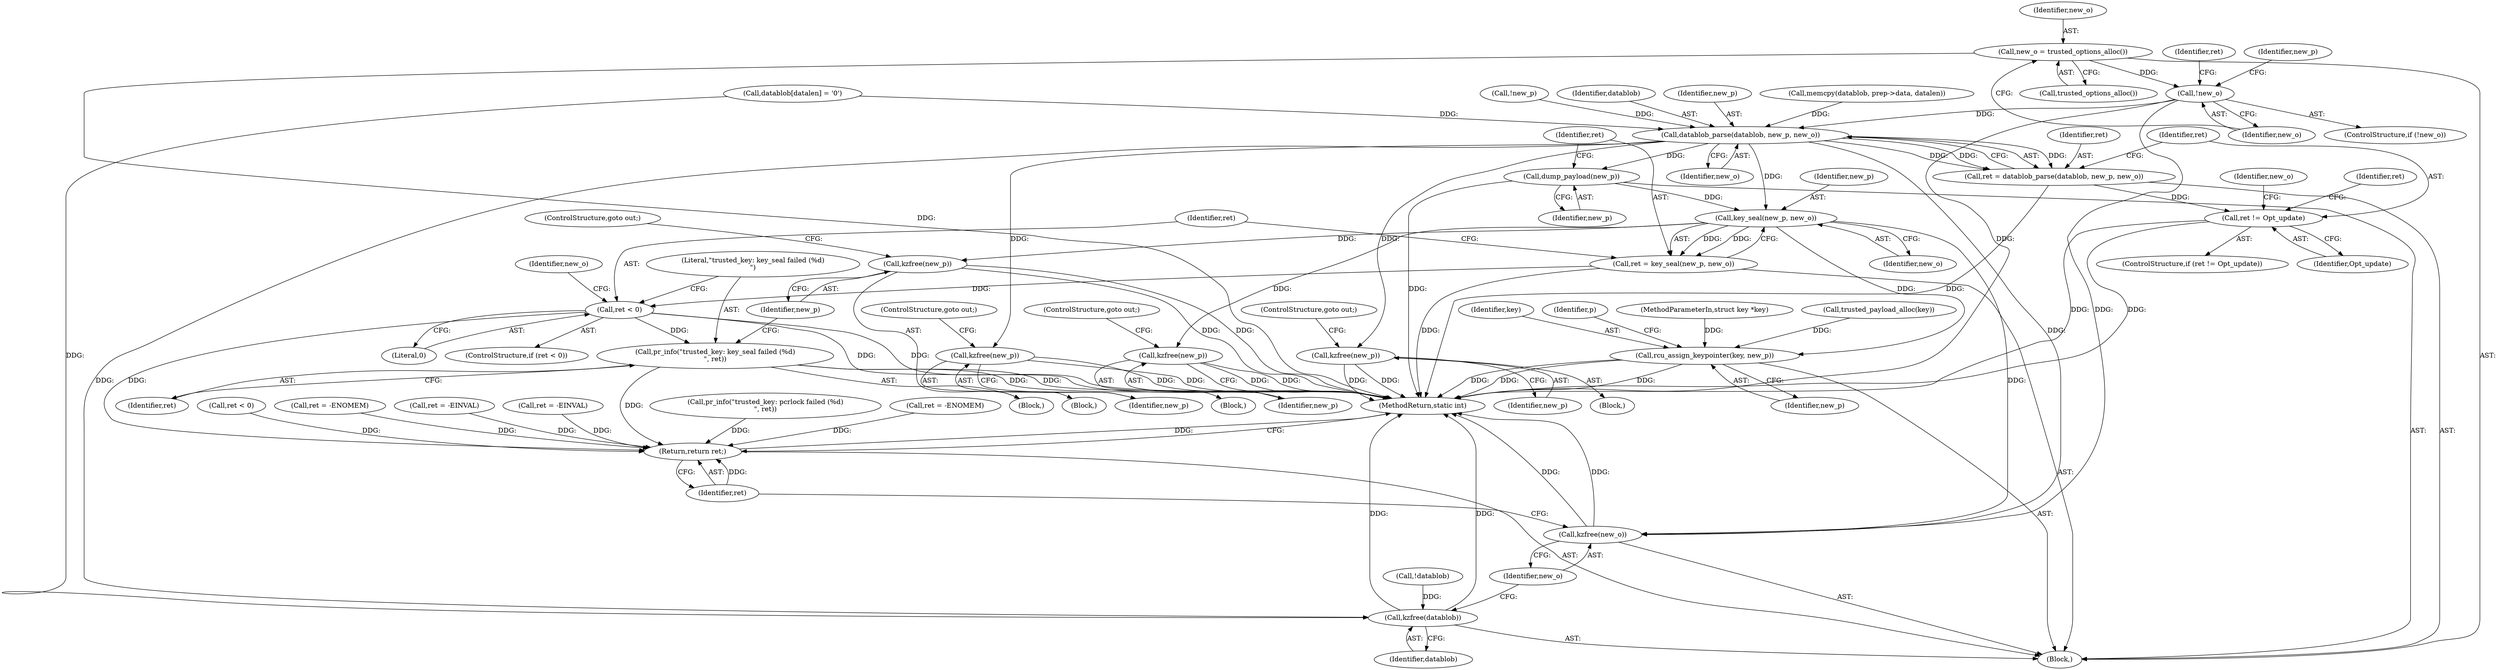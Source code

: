 digraph "0_linux_363b02dab09b3226f3bd1420dad9c72b79a42a76_16@pointer" {
"1000171" [label="(Call,new_o = trusted_options_alloc())"];
"1000175" [label="(Call,!new_o)"];
"1000209" [label="(Call,datablob_parse(datablob, new_p, new_o))"];
"1000207" [label="(Call,ret = datablob_parse(datablob, new_p, new_o))"];
"1000214" [label="(Call,ret != Opt_update)"];
"1000222" [label="(Call,kzfree(new_p))"];
"1000235" [label="(Call,kzfree(new_p))"];
"1000264" [label="(Call,dump_payload(new_p))"];
"1000268" [label="(Call,key_seal(new_p, new_o))"];
"1000266" [label="(Call,ret = key_seal(new_p, new_o))"];
"1000272" [label="(Call,ret < 0)"];
"1000276" [label="(Call,pr_info(\"trusted_key: key_seal failed (%d)\n\", ret))"];
"1000318" [label="(Return,return ret;)"];
"1000279" [label="(Call,kzfree(new_p))"];
"1000301" [label="(Call,kzfree(new_p))"];
"1000304" [label="(Call,rcu_assign_keypointer(key, new_p))"];
"1000316" [label="(Call,kzfree(new_o))"];
"1000314" [label="(Call,kzfree(datablob))"];
"1000306" [label="(Identifier,new_p)"];
"1000301" [label="(Call,kzfree(new_p))"];
"1000223" [label="(Identifier,new_p)"];
"1000208" [label="(Identifier,ret)"];
"1000104" [label="(Block,)"];
"1000318" [label="(Return,return ret;)"];
"1000228" [label="(Identifier,new_o)"];
"1000236" [label="(Identifier,new_p)"];
"1000185" [label="(Call,trusted_payload_alloc(key))"];
"1000211" [label="(Identifier,new_p)"];
"1000230" [label="(Block,)"];
"1000277" [label="(Literal,\"trusted_key: key_seal failed (%d)\n\")"];
"1000179" [label="(Identifier,ret)"];
"1000207" [label="(Call,ret = datablob_parse(datablob, new_p, new_o))"];
"1000216" [label="(Identifier,Opt_update)"];
"1000276" [label="(Call,pr_info(\"trusted_key: key_seal failed (%d)\n\", ret))"];
"1000294" [label="(Call,ret < 0)"];
"1000172" [label="(Identifier,new_o)"];
"1000281" [label="(ControlStructure,goto out;)"];
"1000303" [label="(ControlStructure,goto out;)"];
"1000305" [label="(Identifier,key)"];
"1000317" [label="(Identifier,new_o)"];
"1000319" [label="(Identifier,ret)"];
"1000178" [label="(Call,ret = -ENOMEM)"];
"1000231" [label="(Call,ret = -EINVAL)"];
"1000270" [label="(Identifier,new_o)"];
"1000274" [label="(Literal,0)"];
"1000218" [label="(Call,ret = -EINVAL)"];
"1000268" [label="(Call,key_seal(new_p, new_o))"];
"1000298" [label="(Call,pr_info(\"trusted_key: pcrlock failed (%d)\n\", ret))"];
"1000265" [label="(Identifier,new_p)"];
"1000310" [label="(Identifier,p)"];
"1000196" [label="(Call,memcpy(datablob, prep->data, datalen))"];
"1000171" [label="(Call,new_o = trusted_options_alloc())"];
"1000202" [label="(Call,datablob[datalen] = '\0')"];
"1000314" [label="(Call,kzfree(datablob))"];
"1000235" [label="(Call,kzfree(new_p))"];
"1000219" [label="(Identifier,ret)"];
"1000175" [label="(Call,!new_o)"];
"1000266" [label="(Call,ret = key_seal(new_p, new_o))"];
"1000215" [label="(Identifier,ret)"];
"1000176" [label="(Identifier,new_o)"];
"1000271" [label="(ControlStructure,if (ret < 0))"];
"1000304" [label="(Call,rcu_assign_keypointer(key, new_p))"];
"1000209" [label="(Call,datablob_parse(datablob, new_p, new_o))"];
"1000284" [label="(Identifier,new_o)"];
"1000280" [label="(Identifier,new_p)"];
"1000214" [label="(Call,ret != Opt_update)"];
"1000102" [label="(MethodParameterIn,struct key *key)"];
"1000174" [label="(ControlStructure,if (!new_o))"];
"1000212" [label="(Identifier,new_o)"];
"1000269" [label="(Identifier,new_p)"];
"1000188" [label="(Call,!new_p)"];
"1000273" [label="(Identifier,ret)"];
"1000210" [label="(Identifier,datablob)"];
"1000237" [label="(ControlStructure,goto out;)"];
"1000184" [label="(Identifier,new_p)"];
"1000264" [label="(Call,dump_payload(new_p))"];
"1000315" [label="(Identifier,datablob)"];
"1000267" [label="(Identifier,ret)"];
"1000275" [label="(Block,)"];
"1000213" [label="(ControlStructure,if (ret != Opt_update))"];
"1000217" [label="(Block,)"];
"1000224" [label="(ControlStructure,goto out;)"];
"1000320" [label="(MethodReturn,static int)"];
"1000302" [label="(Identifier,new_p)"];
"1000166" [label="(Call,!datablob)"];
"1000297" [label="(Block,)"];
"1000272" [label="(Call,ret < 0)"];
"1000316" [label="(Call,kzfree(new_o))"];
"1000191" [label="(Call,ret = -ENOMEM)"];
"1000173" [label="(Call,trusted_options_alloc())"];
"1000222" [label="(Call,kzfree(new_p))"];
"1000278" [label="(Identifier,ret)"];
"1000279" [label="(Call,kzfree(new_p))"];
"1000171" -> "1000104"  [label="AST: "];
"1000171" -> "1000173"  [label="CFG: "];
"1000172" -> "1000171"  [label="AST: "];
"1000173" -> "1000171"  [label="AST: "];
"1000176" -> "1000171"  [label="CFG: "];
"1000171" -> "1000320"  [label="DDG: "];
"1000171" -> "1000175"  [label="DDG: "];
"1000175" -> "1000174"  [label="AST: "];
"1000175" -> "1000176"  [label="CFG: "];
"1000176" -> "1000175"  [label="AST: "];
"1000179" -> "1000175"  [label="CFG: "];
"1000184" -> "1000175"  [label="CFG: "];
"1000175" -> "1000320"  [label="DDG: "];
"1000175" -> "1000209"  [label="DDG: "];
"1000175" -> "1000316"  [label="DDG: "];
"1000209" -> "1000207"  [label="AST: "];
"1000209" -> "1000212"  [label="CFG: "];
"1000210" -> "1000209"  [label="AST: "];
"1000211" -> "1000209"  [label="AST: "];
"1000212" -> "1000209"  [label="AST: "];
"1000207" -> "1000209"  [label="CFG: "];
"1000209" -> "1000207"  [label="DDG: "];
"1000209" -> "1000207"  [label="DDG: "];
"1000209" -> "1000207"  [label="DDG: "];
"1000202" -> "1000209"  [label="DDG: "];
"1000196" -> "1000209"  [label="DDG: "];
"1000188" -> "1000209"  [label="DDG: "];
"1000209" -> "1000222"  [label="DDG: "];
"1000209" -> "1000235"  [label="DDG: "];
"1000209" -> "1000264"  [label="DDG: "];
"1000209" -> "1000268"  [label="DDG: "];
"1000209" -> "1000314"  [label="DDG: "];
"1000209" -> "1000316"  [label="DDG: "];
"1000207" -> "1000104"  [label="AST: "];
"1000208" -> "1000207"  [label="AST: "];
"1000215" -> "1000207"  [label="CFG: "];
"1000207" -> "1000320"  [label="DDG: "];
"1000207" -> "1000214"  [label="DDG: "];
"1000214" -> "1000213"  [label="AST: "];
"1000214" -> "1000216"  [label="CFG: "];
"1000215" -> "1000214"  [label="AST: "];
"1000216" -> "1000214"  [label="AST: "];
"1000219" -> "1000214"  [label="CFG: "];
"1000228" -> "1000214"  [label="CFG: "];
"1000214" -> "1000320"  [label="DDG: "];
"1000214" -> "1000320"  [label="DDG: "];
"1000222" -> "1000217"  [label="AST: "];
"1000222" -> "1000223"  [label="CFG: "];
"1000223" -> "1000222"  [label="AST: "];
"1000224" -> "1000222"  [label="CFG: "];
"1000222" -> "1000320"  [label="DDG: "];
"1000222" -> "1000320"  [label="DDG: "];
"1000235" -> "1000230"  [label="AST: "];
"1000235" -> "1000236"  [label="CFG: "];
"1000236" -> "1000235"  [label="AST: "];
"1000237" -> "1000235"  [label="CFG: "];
"1000235" -> "1000320"  [label="DDG: "];
"1000235" -> "1000320"  [label="DDG: "];
"1000264" -> "1000104"  [label="AST: "];
"1000264" -> "1000265"  [label="CFG: "];
"1000265" -> "1000264"  [label="AST: "];
"1000267" -> "1000264"  [label="CFG: "];
"1000264" -> "1000320"  [label="DDG: "];
"1000264" -> "1000268"  [label="DDG: "];
"1000268" -> "1000266"  [label="AST: "];
"1000268" -> "1000270"  [label="CFG: "];
"1000269" -> "1000268"  [label="AST: "];
"1000270" -> "1000268"  [label="AST: "];
"1000266" -> "1000268"  [label="CFG: "];
"1000268" -> "1000266"  [label="DDG: "];
"1000268" -> "1000266"  [label="DDG: "];
"1000268" -> "1000279"  [label="DDG: "];
"1000268" -> "1000301"  [label="DDG: "];
"1000268" -> "1000304"  [label="DDG: "];
"1000268" -> "1000316"  [label="DDG: "];
"1000266" -> "1000104"  [label="AST: "];
"1000267" -> "1000266"  [label="AST: "];
"1000273" -> "1000266"  [label="CFG: "];
"1000266" -> "1000320"  [label="DDG: "];
"1000266" -> "1000272"  [label="DDG: "];
"1000272" -> "1000271"  [label="AST: "];
"1000272" -> "1000274"  [label="CFG: "];
"1000273" -> "1000272"  [label="AST: "];
"1000274" -> "1000272"  [label="AST: "];
"1000277" -> "1000272"  [label="CFG: "];
"1000284" -> "1000272"  [label="CFG: "];
"1000272" -> "1000320"  [label="DDG: "];
"1000272" -> "1000320"  [label="DDG: "];
"1000272" -> "1000276"  [label="DDG: "];
"1000272" -> "1000318"  [label="DDG: "];
"1000276" -> "1000275"  [label="AST: "];
"1000276" -> "1000278"  [label="CFG: "];
"1000277" -> "1000276"  [label="AST: "];
"1000278" -> "1000276"  [label="AST: "];
"1000280" -> "1000276"  [label="CFG: "];
"1000276" -> "1000320"  [label="DDG: "];
"1000276" -> "1000320"  [label="DDG: "];
"1000276" -> "1000318"  [label="DDG: "];
"1000318" -> "1000104"  [label="AST: "];
"1000318" -> "1000319"  [label="CFG: "];
"1000319" -> "1000318"  [label="AST: "];
"1000320" -> "1000318"  [label="CFG: "];
"1000318" -> "1000320"  [label="DDG: "];
"1000319" -> "1000318"  [label="DDG: "];
"1000178" -> "1000318"  [label="DDG: "];
"1000218" -> "1000318"  [label="DDG: "];
"1000298" -> "1000318"  [label="DDG: "];
"1000191" -> "1000318"  [label="DDG: "];
"1000294" -> "1000318"  [label="DDG: "];
"1000231" -> "1000318"  [label="DDG: "];
"1000279" -> "1000275"  [label="AST: "];
"1000279" -> "1000280"  [label="CFG: "];
"1000280" -> "1000279"  [label="AST: "];
"1000281" -> "1000279"  [label="CFG: "];
"1000279" -> "1000320"  [label="DDG: "];
"1000279" -> "1000320"  [label="DDG: "];
"1000301" -> "1000297"  [label="AST: "];
"1000301" -> "1000302"  [label="CFG: "];
"1000302" -> "1000301"  [label="AST: "];
"1000303" -> "1000301"  [label="CFG: "];
"1000301" -> "1000320"  [label="DDG: "];
"1000301" -> "1000320"  [label="DDG: "];
"1000304" -> "1000104"  [label="AST: "];
"1000304" -> "1000306"  [label="CFG: "];
"1000305" -> "1000304"  [label="AST: "];
"1000306" -> "1000304"  [label="AST: "];
"1000310" -> "1000304"  [label="CFG: "];
"1000304" -> "1000320"  [label="DDG: "];
"1000304" -> "1000320"  [label="DDG: "];
"1000304" -> "1000320"  [label="DDG: "];
"1000185" -> "1000304"  [label="DDG: "];
"1000102" -> "1000304"  [label="DDG: "];
"1000316" -> "1000104"  [label="AST: "];
"1000316" -> "1000317"  [label="CFG: "];
"1000317" -> "1000316"  [label="AST: "];
"1000319" -> "1000316"  [label="CFG: "];
"1000316" -> "1000320"  [label="DDG: "];
"1000316" -> "1000320"  [label="DDG: "];
"1000314" -> "1000104"  [label="AST: "];
"1000314" -> "1000315"  [label="CFG: "];
"1000315" -> "1000314"  [label="AST: "];
"1000317" -> "1000314"  [label="CFG: "];
"1000314" -> "1000320"  [label="DDG: "];
"1000314" -> "1000320"  [label="DDG: "];
"1000166" -> "1000314"  [label="DDG: "];
"1000202" -> "1000314"  [label="DDG: "];
}
